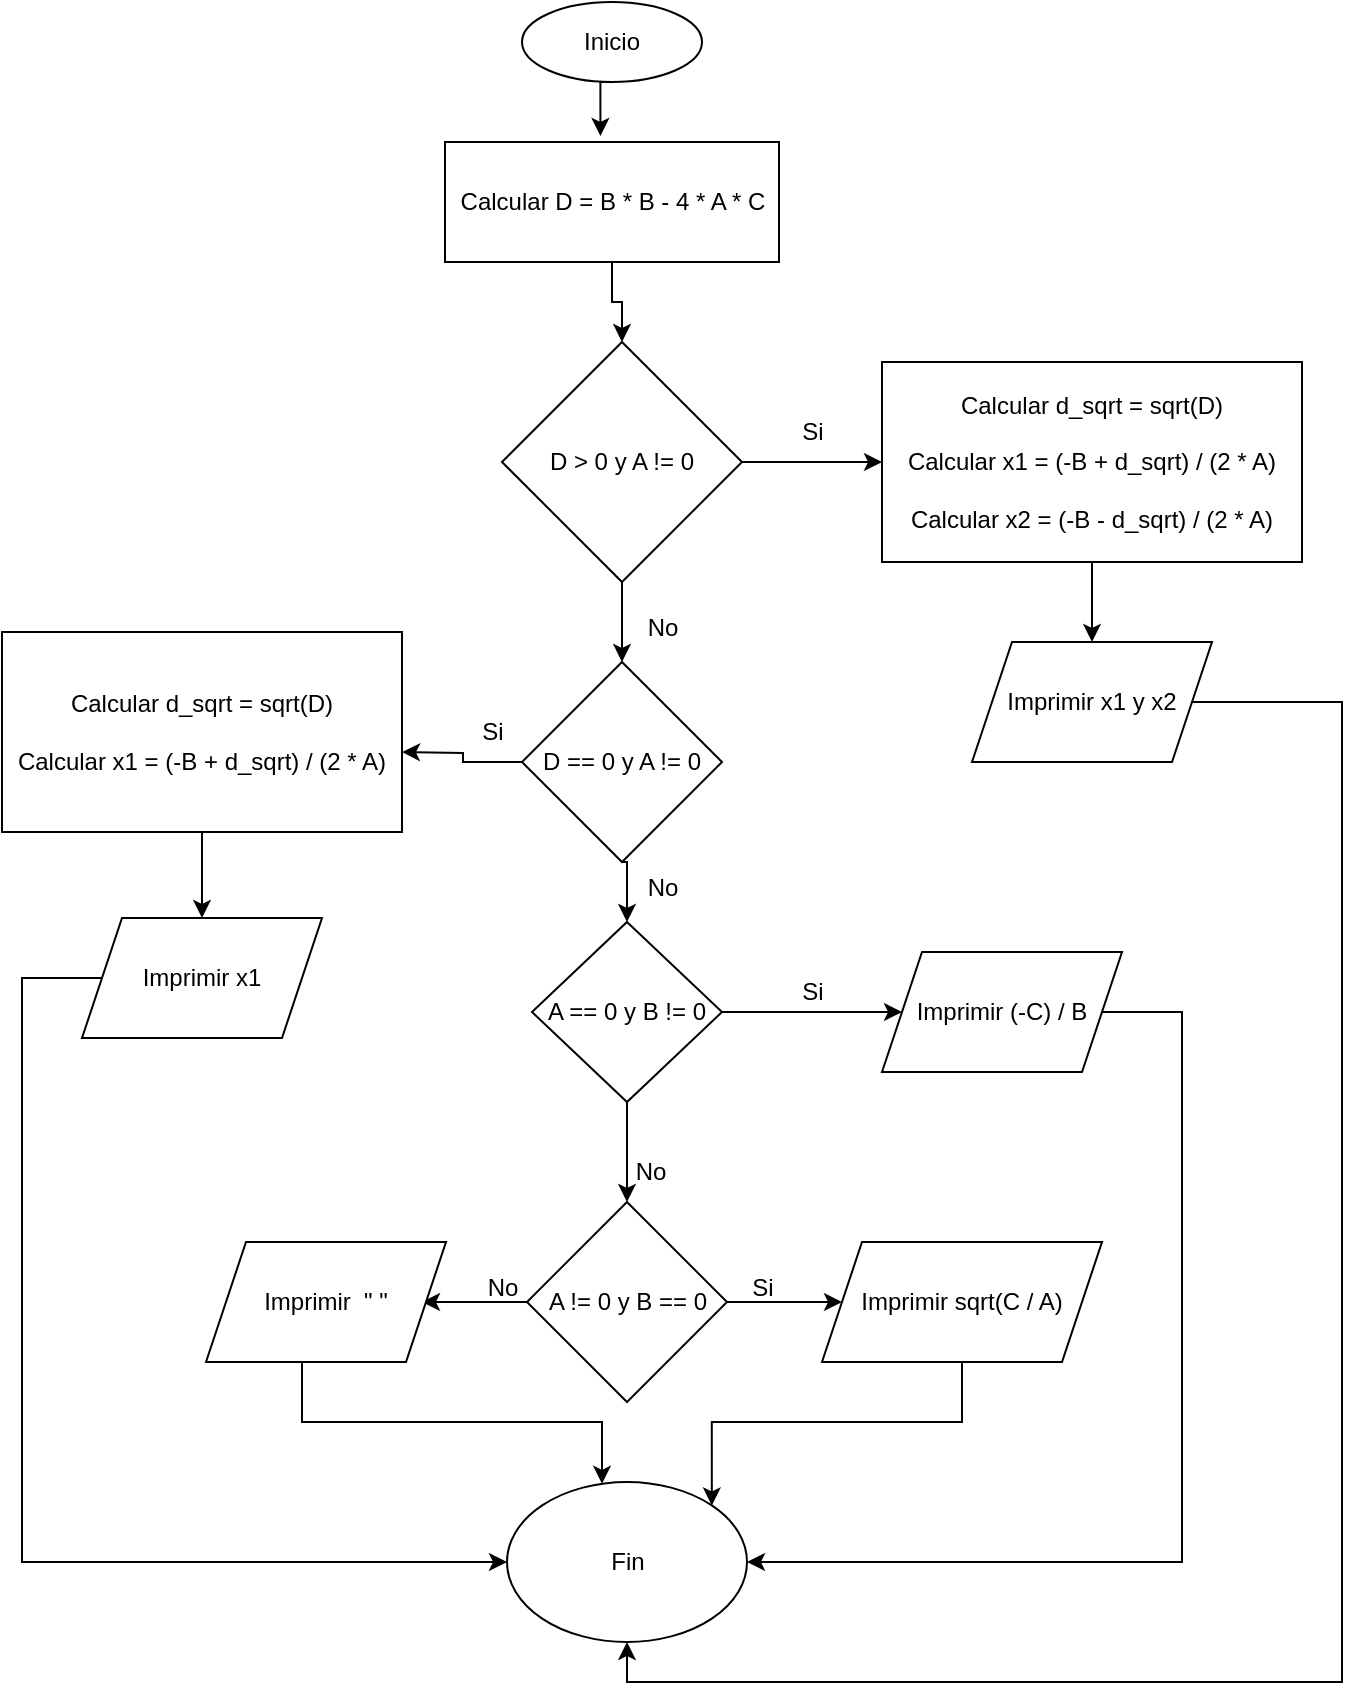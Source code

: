 <mxfile version="24.3.1" type="device">
  <diagram name="Página-1" id="b2jRFqUZYnmrYUsRm_Oo">
    <mxGraphModel dx="1050" dy="2895" grid="1" gridSize="10" guides="1" tooltips="1" connect="1" arrows="1" fold="1" page="1" pageScale="1" pageWidth="827" pageHeight="1169" math="0" shadow="0">
      <root>
        <mxCell id="0" />
        <mxCell id="1" parent="0" />
        <mxCell id="cl9YCHPWA_k3voPx7x7O-1" value="Inicio" style="ellipse;whiteSpace=wrap;html=1;" parent="1" vertex="1">
          <mxGeometry x="350" y="-2310" width="90" height="40" as="geometry" />
        </mxCell>
        <mxCell id="cl9YCHPWA_k3voPx7x7O-4" style="edgeStyle=orthogonalEdgeStyle;rounded=0;orthogonalLoop=1;jettySize=auto;html=1;exitX=0.5;exitY=1;exitDx=0;exitDy=0;entryX=0.44;entryY=-0.043;entryDx=0;entryDy=0;entryPerimeter=0;" parent="1" source="cl9YCHPWA_k3voPx7x7O-1" edge="1">
          <mxGeometry relative="1" as="geometry">
            <mxPoint x="389.2" y="-2243.01" as="targetPoint" />
          </mxGeometry>
        </mxCell>
        <mxCell id="cl9YCHPWA_k3voPx7x7O-8" style="edgeStyle=orthogonalEdgeStyle;rounded=0;orthogonalLoop=1;jettySize=auto;html=1;exitX=1;exitY=0.5;exitDx=0;exitDy=0;entryX=0;entryY=0.5;entryDx=0;entryDy=0;" parent="1" source="cl9YCHPWA_k3voPx7x7O-5" edge="1">
          <mxGeometry relative="1" as="geometry">
            <mxPoint x="530" y="-2080" as="targetPoint" />
          </mxGeometry>
        </mxCell>
        <mxCell id="cl9YCHPWA_k3voPx7x7O-22" style="edgeStyle=orthogonalEdgeStyle;rounded=0;orthogonalLoop=1;jettySize=auto;html=1;exitX=0.5;exitY=1;exitDx=0;exitDy=0;entryX=0.5;entryY=0;entryDx=0;entryDy=0;" parent="1" source="cl9YCHPWA_k3voPx7x7O-5" target="cl9YCHPWA_k3voPx7x7O-17" edge="1">
          <mxGeometry relative="1" as="geometry" />
        </mxCell>
        <mxCell id="cl9YCHPWA_k3voPx7x7O-5" value="D &amp;gt; 0 y A != 0" style="rhombus;whiteSpace=wrap;html=1;" parent="1" vertex="1">
          <mxGeometry x="340" y="-2140" width="120" height="120" as="geometry" />
        </mxCell>
        <mxCell id="cl9YCHPWA_k3voPx7x7O-11" value="Si" style="text;html=1;align=center;verticalAlign=middle;resizable=0;points=[];autosize=1;strokeColor=none;fillColor=none;" parent="1" vertex="1">
          <mxGeometry x="480" y="-2110" width="30" height="30" as="geometry" />
        </mxCell>
        <mxCell id="cl9YCHPWA_k3voPx7x7O-24" style="edgeStyle=orthogonalEdgeStyle;rounded=0;orthogonalLoop=1;jettySize=auto;html=1;exitX=0;exitY=0.5;exitDx=0;exitDy=0;" parent="1" source="cl9YCHPWA_k3voPx7x7O-17" edge="1">
          <mxGeometry relative="1" as="geometry">
            <mxPoint x="290" y="-1935" as="targetPoint" />
          </mxGeometry>
        </mxCell>
        <mxCell id="cl9YCHPWA_k3voPx7x7O-29" style="edgeStyle=orthogonalEdgeStyle;rounded=0;orthogonalLoop=1;jettySize=auto;html=1;exitX=0.5;exitY=1;exitDx=0;exitDy=0;entryX=0.5;entryY=0;entryDx=0;entryDy=0;" parent="1" source="cl9YCHPWA_k3voPx7x7O-17" target="cl9YCHPWA_k3voPx7x7O-28" edge="1">
          <mxGeometry relative="1" as="geometry" />
        </mxCell>
        <mxCell id="cl9YCHPWA_k3voPx7x7O-17" value="D == 0 y A != 0" style="rhombus;whiteSpace=wrap;html=1;" parent="1" vertex="1">
          <mxGeometry x="350" y="-1980" width="100" height="100" as="geometry" />
        </mxCell>
        <mxCell id="cl9YCHPWA_k3voPx7x7O-23" value="No" style="text;html=1;align=center;verticalAlign=middle;resizable=0;points=[];autosize=1;strokeColor=none;fillColor=none;" parent="1" vertex="1">
          <mxGeometry x="400" y="-2012" width="40" height="30" as="geometry" />
        </mxCell>
        <mxCell id="cl9YCHPWA_k3voPx7x7O-25" value="Si" style="text;html=1;align=center;verticalAlign=middle;resizable=0;points=[];autosize=1;strokeColor=none;fillColor=none;" parent="1" vertex="1">
          <mxGeometry x="320" y="-1960" width="30" height="30" as="geometry" />
        </mxCell>
        <mxCell id="cl9YCHPWA_k3voPx7x7O-32" style="edgeStyle=orthogonalEdgeStyle;rounded=0;orthogonalLoop=1;jettySize=auto;html=1;exitX=1;exitY=0.5;exitDx=0;exitDy=0;entryX=0;entryY=0.5;entryDx=0;entryDy=0;" parent="1" source="cl9YCHPWA_k3voPx7x7O-28" edge="1">
          <mxGeometry relative="1" as="geometry">
            <mxPoint x="540" y="-1805" as="targetPoint" />
          </mxGeometry>
        </mxCell>
        <mxCell id="cl9YCHPWA_k3voPx7x7O-35" style="edgeStyle=orthogonalEdgeStyle;rounded=0;orthogonalLoop=1;jettySize=auto;html=1;exitX=0.5;exitY=1;exitDx=0;exitDy=0;" parent="1" source="cl9YCHPWA_k3voPx7x7O-28" target="cl9YCHPWA_k3voPx7x7O-34" edge="1">
          <mxGeometry relative="1" as="geometry" />
        </mxCell>
        <mxCell id="cl9YCHPWA_k3voPx7x7O-28" value="A == 0 y B != 0" style="rhombus;whiteSpace=wrap;html=1;" parent="1" vertex="1">
          <mxGeometry x="355" y="-1850" width="95" height="90" as="geometry" />
        </mxCell>
        <mxCell id="cl9YCHPWA_k3voPx7x7O-30" value="No" style="text;html=1;align=center;verticalAlign=middle;resizable=0;points=[];autosize=1;strokeColor=none;fillColor=none;" parent="1" vertex="1">
          <mxGeometry x="400" y="-1882" width="40" height="30" as="geometry" />
        </mxCell>
        <mxCell id="cl9YCHPWA_k3voPx7x7O-33" value="Si" style="text;html=1;align=center;verticalAlign=middle;resizable=0;points=[];autosize=1;strokeColor=none;fillColor=none;" parent="1" vertex="1">
          <mxGeometry x="480" y="-1830" width="30" height="30" as="geometry" />
        </mxCell>
        <mxCell id="cl9YCHPWA_k3voPx7x7O-40" style="edgeStyle=orthogonalEdgeStyle;rounded=0;orthogonalLoop=1;jettySize=auto;html=1;exitX=0;exitY=0.5;exitDx=0;exitDy=0;entryX=1;entryY=0.5;entryDx=0;entryDy=0;" parent="1" source="cl9YCHPWA_k3voPx7x7O-34" edge="1">
          <mxGeometry relative="1" as="geometry">
            <mxPoint x="300" y="-1660" as="targetPoint" />
          </mxGeometry>
        </mxCell>
        <mxCell id="cl9YCHPWA_k3voPx7x7O-41" style="edgeStyle=orthogonalEdgeStyle;rounded=0;orthogonalLoop=1;jettySize=auto;html=1;exitX=1;exitY=0.5;exitDx=0;exitDy=0;" parent="1" source="cl9YCHPWA_k3voPx7x7O-34" edge="1">
          <mxGeometry relative="1" as="geometry">
            <mxPoint x="510" y="-1660" as="targetPoint" />
          </mxGeometry>
        </mxCell>
        <mxCell id="cl9YCHPWA_k3voPx7x7O-34" value="A != 0 y B == 0" style="rhombus;whiteSpace=wrap;html=1;" parent="1" vertex="1">
          <mxGeometry x="352.5" y="-1710" width="100" height="100" as="geometry" />
        </mxCell>
        <mxCell id="cl9YCHPWA_k3voPx7x7O-36" value="No" style="text;html=1;align=center;verticalAlign=middle;resizable=0;points=[];autosize=1;strokeColor=none;fillColor=none;" parent="1" vertex="1">
          <mxGeometry x="394" y="-1740" width="40" height="30" as="geometry" />
        </mxCell>
        <mxCell id="cl9YCHPWA_k3voPx7x7O-48" style="edgeStyle=orthogonalEdgeStyle;rounded=0;orthogonalLoop=1;jettySize=auto;html=1;exitX=0.5;exitY=1;exitDx=0;exitDy=0;" parent="1" target="cl9YCHPWA_k3voPx7x7O-44" edge="1">
          <mxGeometry relative="1" as="geometry">
            <Array as="points">
              <mxPoint x="240" y="-1600" />
              <mxPoint x="390" y="-1600" />
            </Array>
            <mxPoint x="240" y="-1630" as="sourcePoint" />
          </mxGeometry>
        </mxCell>
        <mxCell id="cl9YCHPWA_k3voPx7x7O-42" value="Si" style="text;html=1;align=center;verticalAlign=middle;resizable=0;points=[];autosize=1;strokeColor=none;fillColor=none;" parent="1" vertex="1">
          <mxGeometry x="455" y="-1682" width="30" height="30" as="geometry" />
        </mxCell>
        <mxCell id="cl9YCHPWA_k3voPx7x7O-43" value="No" style="text;html=1;align=center;verticalAlign=middle;resizable=0;points=[];autosize=1;strokeColor=none;fillColor=none;" parent="1" vertex="1">
          <mxGeometry x="320" y="-1682" width="40" height="30" as="geometry" />
        </mxCell>
        <mxCell id="cl9YCHPWA_k3voPx7x7O-44" value="Fin" style="ellipse;whiteSpace=wrap;html=1;" parent="1" vertex="1">
          <mxGeometry x="342.5" y="-1570" width="120" height="80" as="geometry" />
        </mxCell>
        <mxCell id="8Bu9pgcadHk7npIj4Z1O-4" value="" style="edgeStyle=orthogonalEdgeStyle;rounded=0;orthogonalLoop=1;jettySize=auto;html=1;" edge="1" parent="1" source="8Bu9pgcadHk7npIj4Z1O-1" target="cl9YCHPWA_k3voPx7x7O-5">
          <mxGeometry relative="1" as="geometry" />
        </mxCell>
        <mxCell id="8Bu9pgcadHk7npIj4Z1O-1" value="Calcular D = B * B - 4 * A * C" style="rounded=0;whiteSpace=wrap;html=1;" vertex="1" parent="1">
          <mxGeometry x="311.5" y="-2240" width="167" height="60" as="geometry" />
        </mxCell>
        <mxCell id="8Bu9pgcadHk7npIj4Z1O-7" value="" style="edgeStyle=orthogonalEdgeStyle;rounded=0;orthogonalLoop=1;jettySize=auto;html=1;" edge="1" parent="1" source="8Bu9pgcadHk7npIj4Z1O-5" target="8Bu9pgcadHk7npIj4Z1O-6">
          <mxGeometry relative="1" as="geometry" />
        </mxCell>
        <mxCell id="8Bu9pgcadHk7npIj4Z1O-5" value="&lt;div&gt;Calcular d_sqrt = sqrt(D)&lt;/div&gt;&lt;div&gt;&lt;br&gt;&lt;/div&gt;&lt;div&gt;Calcular x1 = (-B + d_sqrt) / (2 * A)&lt;/div&gt;&lt;div&gt;&lt;br&gt;&lt;/div&gt;&lt;div&gt;Calcular x2 = (-B - d_sqrt) / (2 * A)&lt;/div&gt;" style="rounded=0;whiteSpace=wrap;html=1;" vertex="1" parent="1">
          <mxGeometry x="530" y="-2130" width="210" height="100" as="geometry" />
        </mxCell>
        <mxCell id="8Bu9pgcadHk7npIj4Z1O-9" style="edgeStyle=orthogonalEdgeStyle;rounded=0;orthogonalLoop=1;jettySize=auto;html=1;exitX=1;exitY=0.5;exitDx=0;exitDy=0;entryX=0.5;entryY=1;entryDx=0;entryDy=0;" edge="1" parent="1" source="8Bu9pgcadHk7npIj4Z1O-6" target="cl9YCHPWA_k3voPx7x7O-44">
          <mxGeometry relative="1" as="geometry">
            <Array as="points">
              <mxPoint x="760" y="-1960" />
              <mxPoint x="760" y="-1470" />
              <mxPoint x="403" y="-1470" />
            </Array>
          </mxGeometry>
        </mxCell>
        <mxCell id="8Bu9pgcadHk7npIj4Z1O-6" value="Imprimir x1 y x2" style="shape=parallelogram;perimeter=parallelogramPerimeter;whiteSpace=wrap;html=1;fixedSize=1;" vertex="1" parent="1">
          <mxGeometry x="575" y="-1990" width="120" height="60" as="geometry" />
        </mxCell>
        <mxCell id="8Bu9pgcadHk7npIj4Z1O-13" value="" style="edgeStyle=orthogonalEdgeStyle;rounded=0;orthogonalLoop=1;jettySize=auto;html=1;" edge="1" parent="1" source="8Bu9pgcadHk7npIj4Z1O-10" target="8Bu9pgcadHk7npIj4Z1O-12">
          <mxGeometry relative="1" as="geometry" />
        </mxCell>
        <mxCell id="8Bu9pgcadHk7npIj4Z1O-10" value="&lt;div&gt;Calcular d_sqrt = sqrt(D)&lt;/div&gt;&lt;div&gt;&lt;br&gt;&lt;/div&gt;&lt;div&gt;Calcular x1 = (-B + d_sqrt) / (2 * A)&lt;/div&gt;" style="rounded=0;whiteSpace=wrap;html=1;" vertex="1" parent="1">
          <mxGeometry x="90" y="-1995" width="200" height="100" as="geometry" />
        </mxCell>
        <mxCell id="8Bu9pgcadHk7npIj4Z1O-14" style="edgeStyle=orthogonalEdgeStyle;rounded=0;orthogonalLoop=1;jettySize=auto;html=1;exitX=0;exitY=0.5;exitDx=0;exitDy=0;entryX=0;entryY=0.5;entryDx=0;entryDy=0;" edge="1" parent="1" source="8Bu9pgcadHk7npIj4Z1O-12" target="cl9YCHPWA_k3voPx7x7O-44">
          <mxGeometry relative="1" as="geometry">
            <Array as="points">
              <mxPoint x="100" y="-1822" />
              <mxPoint x="100" y="-1530" />
            </Array>
          </mxGeometry>
        </mxCell>
        <mxCell id="8Bu9pgcadHk7npIj4Z1O-12" value="Imprimir x1" style="shape=parallelogram;perimeter=parallelogramPerimeter;whiteSpace=wrap;html=1;fixedSize=1;" vertex="1" parent="1">
          <mxGeometry x="130" y="-1852" width="120" height="60" as="geometry" />
        </mxCell>
        <mxCell id="8Bu9pgcadHk7npIj4Z1O-16" style="edgeStyle=orthogonalEdgeStyle;rounded=0;orthogonalLoop=1;jettySize=auto;html=1;exitX=1;exitY=0.5;exitDx=0;exitDy=0;entryX=1;entryY=0.5;entryDx=0;entryDy=0;" edge="1" parent="1" source="8Bu9pgcadHk7npIj4Z1O-15" target="cl9YCHPWA_k3voPx7x7O-44">
          <mxGeometry relative="1" as="geometry">
            <Array as="points">
              <mxPoint x="680" y="-1805" />
              <mxPoint x="680" y="-1530" />
            </Array>
          </mxGeometry>
        </mxCell>
        <mxCell id="8Bu9pgcadHk7npIj4Z1O-15" value="Imprimir (-C) / B" style="shape=parallelogram;perimeter=parallelogramPerimeter;whiteSpace=wrap;html=1;fixedSize=1;" vertex="1" parent="1">
          <mxGeometry x="530" y="-1835" width="120" height="60" as="geometry" />
        </mxCell>
        <mxCell id="8Bu9pgcadHk7npIj4Z1O-18" style="edgeStyle=orthogonalEdgeStyle;rounded=0;orthogonalLoop=1;jettySize=auto;html=1;exitX=0.5;exitY=1;exitDx=0;exitDy=0;entryX=1;entryY=0;entryDx=0;entryDy=0;" edge="1" parent="1" source="8Bu9pgcadHk7npIj4Z1O-17" target="cl9YCHPWA_k3voPx7x7O-44">
          <mxGeometry relative="1" as="geometry" />
        </mxCell>
        <mxCell id="8Bu9pgcadHk7npIj4Z1O-17" value="Imprimir sqrt(C / A)" style="shape=parallelogram;perimeter=parallelogramPerimeter;whiteSpace=wrap;html=1;fixedSize=1;" vertex="1" parent="1">
          <mxGeometry x="500" y="-1690" width="140" height="60" as="geometry" />
        </mxCell>
        <mxCell id="8Bu9pgcadHk7npIj4Z1O-19" value="Imprimir&amp;nbsp; &quot; &quot;" style="shape=parallelogram;perimeter=parallelogramPerimeter;whiteSpace=wrap;html=1;fixedSize=1;" vertex="1" parent="1">
          <mxGeometry x="192" y="-1690" width="120" height="60" as="geometry" />
        </mxCell>
      </root>
    </mxGraphModel>
  </diagram>
</mxfile>
